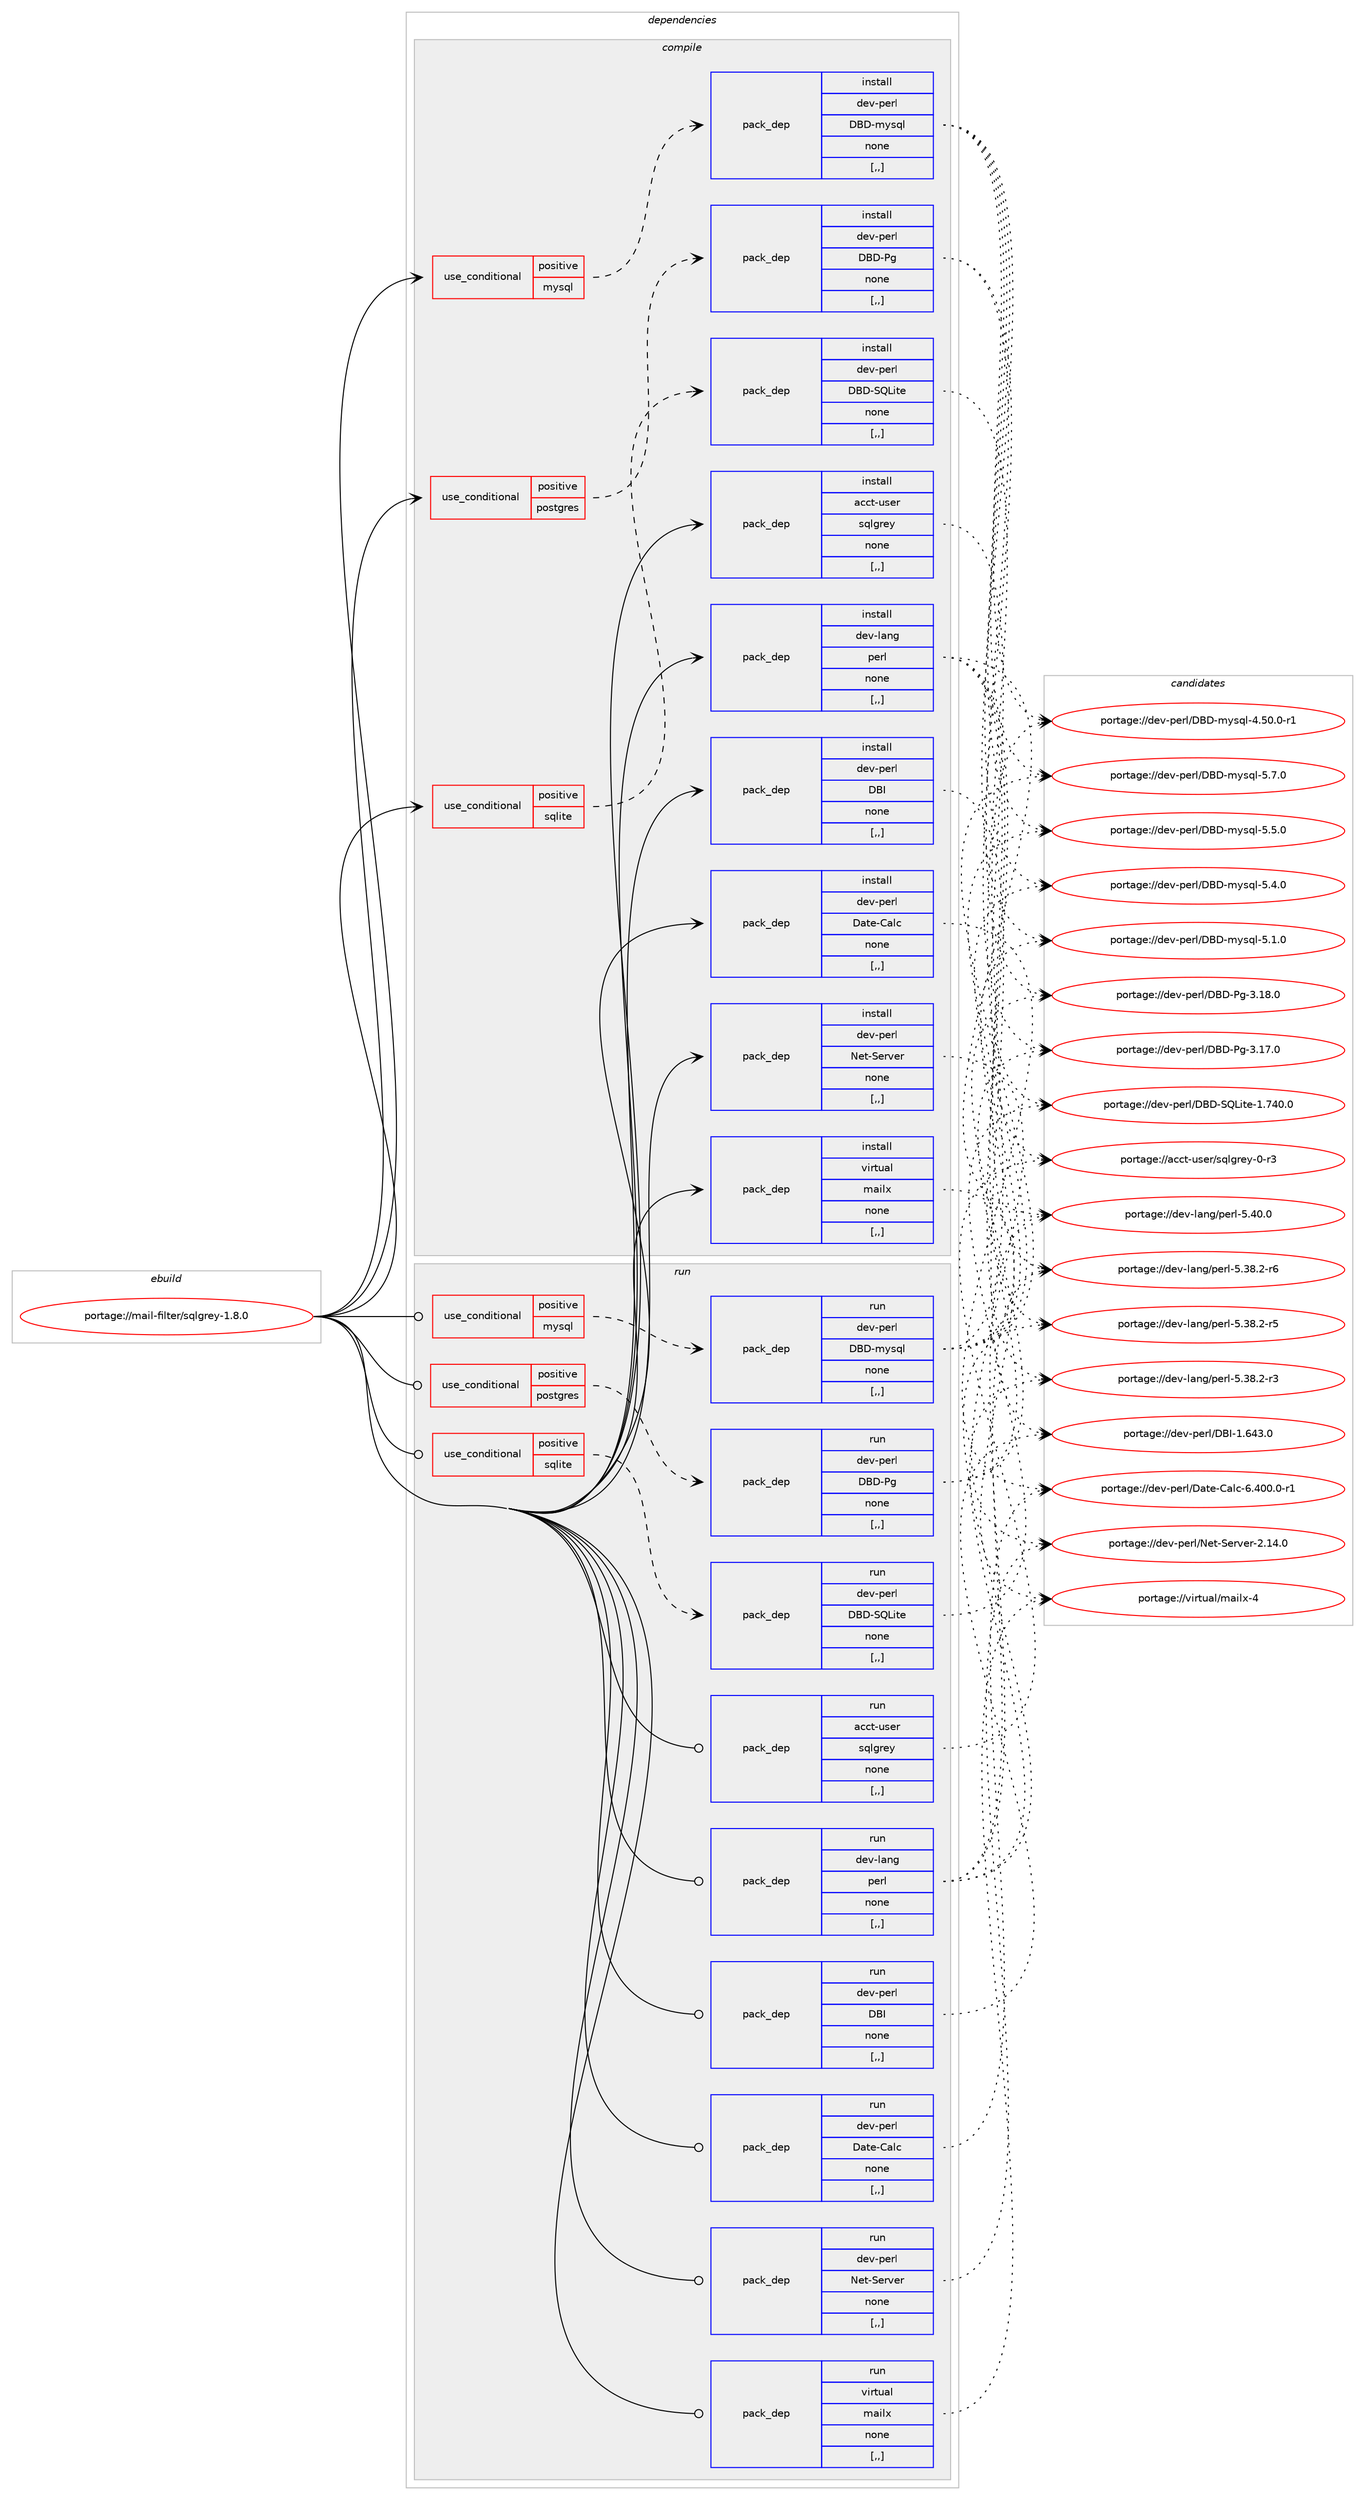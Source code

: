 digraph prolog {

# *************
# Graph options
# *************

newrank=true;
concentrate=true;
compound=true;
graph [rankdir=LR,fontname=Helvetica,fontsize=10,ranksep=1.5];#, ranksep=2.5, nodesep=0.2];
edge  [arrowhead=vee];
node  [fontname=Helvetica,fontsize=10];

# **********
# The ebuild
# **********

subgraph cluster_leftcol {
color=gray;
label=<<i>ebuild</i>>;
id [label="portage://mail-filter/sqlgrey-1.8.0", color=red, width=4, href="../mail-filter/sqlgrey-1.8.0.svg"];
}

# ****************
# The dependencies
# ****************

subgraph cluster_midcol {
color=gray;
label=<<i>dependencies</i>>;
subgraph cluster_compile {
fillcolor="#eeeeee";
style=filled;
label=<<i>compile</i>>;
subgraph cond202732 {
dependency787261 [label=<<TABLE BORDER="0" CELLBORDER="1" CELLSPACING="0" CELLPADDING="4"><TR><TD ROWSPAN="3" CELLPADDING="10">use_conditional</TD></TR><TR><TD>positive</TD></TR><TR><TD>mysql</TD></TR></TABLE>>, shape=none, color=red];
subgraph pack578467 {
dependency787262 [label=<<TABLE BORDER="0" CELLBORDER="1" CELLSPACING="0" CELLPADDING="4" WIDTH="220"><TR><TD ROWSPAN="6" CELLPADDING="30">pack_dep</TD></TR><TR><TD WIDTH="110">install</TD></TR><TR><TD>dev-perl</TD></TR><TR><TD>DBD-mysql</TD></TR><TR><TD>none</TD></TR><TR><TD>[,,]</TD></TR></TABLE>>, shape=none, color=blue];
}
dependency787261:e -> dependency787262:w [weight=20,style="dashed",arrowhead="vee"];
}
id:e -> dependency787261:w [weight=20,style="solid",arrowhead="vee"];
subgraph cond202733 {
dependency787263 [label=<<TABLE BORDER="0" CELLBORDER="1" CELLSPACING="0" CELLPADDING="4"><TR><TD ROWSPAN="3" CELLPADDING="10">use_conditional</TD></TR><TR><TD>positive</TD></TR><TR><TD>postgres</TD></TR></TABLE>>, shape=none, color=red];
subgraph pack578468 {
dependency787264 [label=<<TABLE BORDER="0" CELLBORDER="1" CELLSPACING="0" CELLPADDING="4" WIDTH="220"><TR><TD ROWSPAN="6" CELLPADDING="30">pack_dep</TD></TR><TR><TD WIDTH="110">install</TD></TR><TR><TD>dev-perl</TD></TR><TR><TD>DBD-Pg</TD></TR><TR><TD>none</TD></TR><TR><TD>[,,]</TD></TR></TABLE>>, shape=none, color=blue];
}
dependency787263:e -> dependency787264:w [weight=20,style="dashed",arrowhead="vee"];
}
id:e -> dependency787263:w [weight=20,style="solid",arrowhead="vee"];
subgraph cond202734 {
dependency787265 [label=<<TABLE BORDER="0" CELLBORDER="1" CELLSPACING="0" CELLPADDING="4"><TR><TD ROWSPAN="3" CELLPADDING="10">use_conditional</TD></TR><TR><TD>positive</TD></TR><TR><TD>sqlite</TD></TR></TABLE>>, shape=none, color=red];
subgraph pack578469 {
dependency787266 [label=<<TABLE BORDER="0" CELLBORDER="1" CELLSPACING="0" CELLPADDING="4" WIDTH="220"><TR><TD ROWSPAN="6" CELLPADDING="30">pack_dep</TD></TR><TR><TD WIDTH="110">install</TD></TR><TR><TD>dev-perl</TD></TR><TR><TD>DBD-SQLite</TD></TR><TR><TD>none</TD></TR><TR><TD>[,,]</TD></TR></TABLE>>, shape=none, color=blue];
}
dependency787265:e -> dependency787266:w [weight=20,style="dashed",arrowhead="vee"];
}
id:e -> dependency787265:w [weight=20,style="solid",arrowhead="vee"];
subgraph pack578470 {
dependency787267 [label=<<TABLE BORDER="0" CELLBORDER="1" CELLSPACING="0" CELLPADDING="4" WIDTH="220"><TR><TD ROWSPAN="6" CELLPADDING="30">pack_dep</TD></TR><TR><TD WIDTH="110">install</TD></TR><TR><TD>acct-user</TD></TR><TR><TD>sqlgrey</TD></TR><TR><TD>none</TD></TR><TR><TD>[,,]</TD></TR></TABLE>>, shape=none, color=blue];
}
id:e -> dependency787267:w [weight=20,style="solid",arrowhead="vee"];
subgraph pack578471 {
dependency787268 [label=<<TABLE BORDER="0" CELLBORDER="1" CELLSPACING="0" CELLPADDING="4" WIDTH="220"><TR><TD ROWSPAN="6" CELLPADDING="30">pack_dep</TD></TR><TR><TD WIDTH="110">install</TD></TR><TR><TD>dev-lang</TD></TR><TR><TD>perl</TD></TR><TR><TD>none</TD></TR><TR><TD>[,,]</TD></TR></TABLE>>, shape=none, color=blue];
}
id:e -> dependency787268:w [weight=20,style="solid",arrowhead="vee"];
subgraph pack578472 {
dependency787269 [label=<<TABLE BORDER="0" CELLBORDER="1" CELLSPACING="0" CELLPADDING="4" WIDTH="220"><TR><TD ROWSPAN="6" CELLPADDING="30">pack_dep</TD></TR><TR><TD WIDTH="110">install</TD></TR><TR><TD>dev-perl</TD></TR><TR><TD>DBI</TD></TR><TR><TD>none</TD></TR><TR><TD>[,,]</TD></TR></TABLE>>, shape=none, color=blue];
}
id:e -> dependency787269:w [weight=20,style="solid",arrowhead="vee"];
subgraph pack578473 {
dependency787270 [label=<<TABLE BORDER="0" CELLBORDER="1" CELLSPACING="0" CELLPADDING="4" WIDTH="220"><TR><TD ROWSPAN="6" CELLPADDING="30">pack_dep</TD></TR><TR><TD WIDTH="110">install</TD></TR><TR><TD>dev-perl</TD></TR><TR><TD>Date-Calc</TD></TR><TR><TD>none</TD></TR><TR><TD>[,,]</TD></TR></TABLE>>, shape=none, color=blue];
}
id:e -> dependency787270:w [weight=20,style="solid",arrowhead="vee"];
subgraph pack578474 {
dependency787271 [label=<<TABLE BORDER="0" CELLBORDER="1" CELLSPACING="0" CELLPADDING="4" WIDTH="220"><TR><TD ROWSPAN="6" CELLPADDING="30">pack_dep</TD></TR><TR><TD WIDTH="110">install</TD></TR><TR><TD>dev-perl</TD></TR><TR><TD>Net-Server</TD></TR><TR><TD>none</TD></TR><TR><TD>[,,]</TD></TR></TABLE>>, shape=none, color=blue];
}
id:e -> dependency787271:w [weight=20,style="solid",arrowhead="vee"];
subgraph pack578475 {
dependency787272 [label=<<TABLE BORDER="0" CELLBORDER="1" CELLSPACING="0" CELLPADDING="4" WIDTH="220"><TR><TD ROWSPAN="6" CELLPADDING="30">pack_dep</TD></TR><TR><TD WIDTH="110">install</TD></TR><TR><TD>virtual</TD></TR><TR><TD>mailx</TD></TR><TR><TD>none</TD></TR><TR><TD>[,,]</TD></TR></TABLE>>, shape=none, color=blue];
}
id:e -> dependency787272:w [weight=20,style="solid",arrowhead="vee"];
}
subgraph cluster_compileandrun {
fillcolor="#eeeeee";
style=filled;
label=<<i>compile and run</i>>;
}
subgraph cluster_run {
fillcolor="#eeeeee";
style=filled;
label=<<i>run</i>>;
subgraph cond202735 {
dependency787273 [label=<<TABLE BORDER="0" CELLBORDER="1" CELLSPACING="0" CELLPADDING="4"><TR><TD ROWSPAN="3" CELLPADDING="10">use_conditional</TD></TR><TR><TD>positive</TD></TR><TR><TD>mysql</TD></TR></TABLE>>, shape=none, color=red];
subgraph pack578476 {
dependency787274 [label=<<TABLE BORDER="0" CELLBORDER="1" CELLSPACING="0" CELLPADDING="4" WIDTH="220"><TR><TD ROWSPAN="6" CELLPADDING="30">pack_dep</TD></TR><TR><TD WIDTH="110">run</TD></TR><TR><TD>dev-perl</TD></TR><TR><TD>DBD-mysql</TD></TR><TR><TD>none</TD></TR><TR><TD>[,,]</TD></TR></TABLE>>, shape=none, color=blue];
}
dependency787273:e -> dependency787274:w [weight=20,style="dashed",arrowhead="vee"];
}
id:e -> dependency787273:w [weight=20,style="solid",arrowhead="odot"];
subgraph cond202736 {
dependency787275 [label=<<TABLE BORDER="0" CELLBORDER="1" CELLSPACING="0" CELLPADDING="4"><TR><TD ROWSPAN="3" CELLPADDING="10">use_conditional</TD></TR><TR><TD>positive</TD></TR><TR><TD>postgres</TD></TR></TABLE>>, shape=none, color=red];
subgraph pack578477 {
dependency787276 [label=<<TABLE BORDER="0" CELLBORDER="1" CELLSPACING="0" CELLPADDING="4" WIDTH="220"><TR><TD ROWSPAN="6" CELLPADDING="30">pack_dep</TD></TR><TR><TD WIDTH="110">run</TD></TR><TR><TD>dev-perl</TD></TR><TR><TD>DBD-Pg</TD></TR><TR><TD>none</TD></TR><TR><TD>[,,]</TD></TR></TABLE>>, shape=none, color=blue];
}
dependency787275:e -> dependency787276:w [weight=20,style="dashed",arrowhead="vee"];
}
id:e -> dependency787275:w [weight=20,style="solid",arrowhead="odot"];
subgraph cond202737 {
dependency787277 [label=<<TABLE BORDER="0" CELLBORDER="1" CELLSPACING="0" CELLPADDING="4"><TR><TD ROWSPAN="3" CELLPADDING="10">use_conditional</TD></TR><TR><TD>positive</TD></TR><TR><TD>sqlite</TD></TR></TABLE>>, shape=none, color=red];
subgraph pack578478 {
dependency787278 [label=<<TABLE BORDER="0" CELLBORDER="1" CELLSPACING="0" CELLPADDING="4" WIDTH="220"><TR><TD ROWSPAN="6" CELLPADDING="30">pack_dep</TD></TR><TR><TD WIDTH="110">run</TD></TR><TR><TD>dev-perl</TD></TR><TR><TD>DBD-SQLite</TD></TR><TR><TD>none</TD></TR><TR><TD>[,,]</TD></TR></TABLE>>, shape=none, color=blue];
}
dependency787277:e -> dependency787278:w [weight=20,style="dashed",arrowhead="vee"];
}
id:e -> dependency787277:w [weight=20,style="solid",arrowhead="odot"];
subgraph pack578479 {
dependency787279 [label=<<TABLE BORDER="0" CELLBORDER="1" CELLSPACING="0" CELLPADDING="4" WIDTH="220"><TR><TD ROWSPAN="6" CELLPADDING="30">pack_dep</TD></TR><TR><TD WIDTH="110">run</TD></TR><TR><TD>acct-user</TD></TR><TR><TD>sqlgrey</TD></TR><TR><TD>none</TD></TR><TR><TD>[,,]</TD></TR></TABLE>>, shape=none, color=blue];
}
id:e -> dependency787279:w [weight=20,style="solid",arrowhead="odot"];
subgraph pack578480 {
dependency787280 [label=<<TABLE BORDER="0" CELLBORDER="1" CELLSPACING="0" CELLPADDING="4" WIDTH="220"><TR><TD ROWSPAN="6" CELLPADDING="30">pack_dep</TD></TR><TR><TD WIDTH="110">run</TD></TR><TR><TD>dev-lang</TD></TR><TR><TD>perl</TD></TR><TR><TD>none</TD></TR><TR><TD>[,,]</TD></TR></TABLE>>, shape=none, color=blue];
}
id:e -> dependency787280:w [weight=20,style="solid",arrowhead="odot"];
subgraph pack578481 {
dependency787281 [label=<<TABLE BORDER="0" CELLBORDER="1" CELLSPACING="0" CELLPADDING="4" WIDTH="220"><TR><TD ROWSPAN="6" CELLPADDING="30">pack_dep</TD></TR><TR><TD WIDTH="110">run</TD></TR><TR><TD>dev-perl</TD></TR><TR><TD>DBI</TD></TR><TR><TD>none</TD></TR><TR><TD>[,,]</TD></TR></TABLE>>, shape=none, color=blue];
}
id:e -> dependency787281:w [weight=20,style="solid",arrowhead="odot"];
subgraph pack578482 {
dependency787282 [label=<<TABLE BORDER="0" CELLBORDER="1" CELLSPACING="0" CELLPADDING="4" WIDTH="220"><TR><TD ROWSPAN="6" CELLPADDING="30">pack_dep</TD></TR><TR><TD WIDTH="110">run</TD></TR><TR><TD>dev-perl</TD></TR><TR><TD>Date-Calc</TD></TR><TR><TD>none</TD></TR><TR><TD>[,,]</TD></TR></TABLE>>, shape=none, color=blue];
}
id:e -> dependency787282:w [weight=20,style="solid",arrowhead="odot"];
subgraph pack578483 {
dependency787283 [label=<<TABLE BORDER="0" CELLBORDER="1" CELLSPACING="0" CELLPADDING="4" WIDTH="220"><TR><TD ROWSPAN="6" CELLPADDING="30">pack_dep</TD></TR><TR><TD WIDTH="110">run</TD></TR><TR><TD>dev-perl</TD></TR><TR><TD>Net-Server</TD></TR><TR><TD>none</TD></TR><TR><TD>[,,]</TD></TR></TABLE>>, shape=none, color=blue];
}
id:e -> dependency787283:w [weight=20,style="solid",arrowhead="odot"];
subgraph pack578484 {
dependency787284 [label=<<TABLE BORDER="0" CELLBORDER="1" CELLSPACING="0" CELLPADDING="4" WIDTH="220"><TR><TD ROWSPAN="6" CELLPADDING="30">pack_dep</TD></TR><TR><TD WIDTH="110">run</TD></TR><TR><TD>virtual</TD></TR><TR><TD>mailx</TD></TR><TR><TD>none</TD></TR><TR><TD>[,,]</TD></TR></TABLE>>, shape=none, color=blue];
}
id:e -> dependency787284:w [weight=20,style="solid",arrowhead="odot"];
}
}

# **************
# The candidates
# **************

subgraph cluster_choices {
rank=same;
color=gray;
label=<<i>candidates</i>>;

subgraph choice578467 {
color=black;
nodesep=1;
choice100101118451121011141084768666845109121115113108455346554648 [label="portage://dev-perl/DBD-mysql-5.7.0", color=red, width=4,href="../dev-perl/DBD-mysql-5.7.0.svg"];
choice100101118451121011141084768666845109121115113108455346534648 [label="portage://dev-perl/DBD-mysql-5.5.0", color=red, width=4,href="../dev-perl/DBD-mysql-5.5.0.svg"];
choice100101118451121011141084768666845109121115113108455346524648 [label="portage://dev-perl/DBD-mysql-5.4.0", color=red, width=4,href="../dev-perl/DBD-mysql-5.4.0.svg"];
choice100101118451121011141084768666845109121115113108455346494648 [label="portage://dev-perl/DBD-mysql-5.1.0", color=red, width=4,href="../dev-perl/DBD-mysql-5.1.0.svg"];
choice100101118451121011141084768666845109121115113108455246534846484511449 [label="portage://dev-perl/DBD-mysql-4.50.0-r1", color=red, width=4,href="../dev-perl/DBD-mysql-4.50.0-r1.svg"];
dependency787262:e -> choice100101118451121011141084768666845109121115113108455346554648:w [style=dotted,weight="100"];
dependency787262:e -> choice100101118451121011141084768666845109121115113108455346534648:w [style=dotted,weight="100"];
dependency787262:e -> choice100101118451121011141084768666845109121115113108455346524648:w [style=dotted,weight="100"];
dependency787262:e -> choice100101118451121011141084768666845109121115113108455346494648:w [style=dotted,weight="100"];
dependency787262:e -> choice100101118451121011141084768666845109121115113108455246534846484511449:w [style=dotted,weight="100"];
}
subgraph choice578468 {
color=black;
nodesep=1;
choice1001011184511210111410847686668458010345514649564648 [label="portage://dev-perl/DBD-Pg-3.18.0", color=red, width=4,href="../dev-perl/DBD-Pg-3.18.0.svg"];
choice1001011184511210111410847686668458010345514649554648 [label="portage://dev-perl/DBD-Pg-3.17.0", color=red, width=4,href="../dev-perl/DBD-Pg-3.17.0.svg"];
dependency787264:e -> choice1001011184511210111410847686668458010345514649564648:w [style=dotted,weight="100"];
dependency787264:e -> choice1001011184511210111410847686668458010345514649554648:w [style=dotted,weight="100"];
}
subgraph choice578469 {
color=black;
nodesep=1;
choice1001011184511210111410847686668458381761051161014549465552484648 [label="portage://dev-perl/DBD-SQLite-1.740.0", color=red, width=4,href="../dev-perl/DBD-SQLite-1.740.0.svg"];
dependency787266:e -> choice1001011184511210111410847686668458381761051161014549465552484648:w [style=dotted,weight="100"];
}
subgraph choice578470 {
color=black;
nodesep=1;
choice979999116451171151011144711511310810311410112145484511451 [label="portage://acct-user/sqlgrey-0-r3", color=red, width=4,href="../acct-user/sqlgrey-0-r3.svg"];
dependency787267:e -> choice979999116451171151011144711511310810311410112145484511451:w [style=dotted,weight="100"];
}
subgraph choice578471 {
color=black;
nodesep=1;
choice10010111845108971101034711210111410845534652484648 [label="portage://dev-lang/perl-5.40.0", color=red, width=4,href="../dev-lang/perl-5.40.0.svg"];
choice100101118451089711010347112101114108455346515646504511454 [label="portage://dev-lang/perl-5.38.2-r6", color=red, width=4,href="../dev-lang/perl-5.38.2-r6.svg"];
choice100101118451089711010347112101114108455346515646504511453 [label="portage://dev-lang/perl-5.38.2-r5", color=red, width=4,href="../dev-lang/perl-5.38.2-r5.svg"];
choice100101118451089711010347112101114108455346515646504511451 [label="portage://dev-lang/perl-5.38.2-r3", color=red, width=4,href="../dev-lang/perl-5.38.2-r3.svg"];
dependency787268:e -> choice10010111845108971101034711210111410845534652484648:w [style=dotted,weight="100"];
dependency787268:e -> choice100101118451089711010347112101114108455346515646504511454:w [style=dotted,weight="100"];
dependency787268:e -> choice100101118451089711010347112101114108455346515646504511453:w [style=dotted,weight="100"];
dependency787268:e -> choice100101118451089711010347112101114108455346515646504511451:w [style=dotted,weight="100"];
}
subgraph choice578472 {
color=black;
nodesep=1;
choice10010111845112101114108476866734549465452514648 [label="portage://dev-perl/DBI-1.643.0", color=red, width=4,href="../dev-perl/DBI-1.643.0.svg"];
dependency787269:e -> choice10010111845112101114108476866734549465452514648:w [style=dotted,weight="100"];
}
subgraph choice578473 {
color=black;
nodesep=1;
choice100101118451121011141084768971161014567971089945544652484846484511449 [label="portage://dev-perl/Date-Calc-6.400.0-r1", color=red, width=4,href="../dev-perl/Date-Calc-6.400.0-r1.svg"];
dependency787270:e -> choice100101118451121011141084768971161014567971089945544652484846484511449:w [style=dotted,weight="100"];
}
subgraph choice578474 {
color=black;
nodesep=1;
choice100101118451121011141084778101116458310111411810111445504649524648 [label="portage://dev-perl/Net-Server-2.14.0", color=red, width=4,href="../dev-perl/Net-Server-2.14.0.svg"];
dependency787271:e -> choice100101118451121011141084778101116458310111411810111445504649524648:w [style=dotted,weight="100"];
}
subgraph choice578475 {
color=black;
nodesep=1;
choice1181051141161179710847109971051081204552 [label="portage://virtual/mailx-4", color=red, width=4,href="../virtual/mailx-4.svg"];
dependency787272:e -> choice1181051141161179710847109971051081204552:w [style=dotted,weight="100"];
}
subgraph choice578476 {
color=black;
nodesep=1;
choice100101118451121011141084768666845109121115113108455346554648 [label="portage://dev-perl/DBD-mysql-5.7.0", color=red, width=4,href="../dev-perl/DBD-mysql-5.7.0.svg"];
choice100101118451121011141084768666845109121115113108455346534648 [label="portage://dev-perl/DBD-mysql-5.5.0", color=red, width=4,href="../dev-perl/DBD-mysql-5.5.0.svg"];
choice100101118451121011141084768666845109121115113108455346524648 [label="portage://dev-perl/DBD-mysql-5.4.0", color=red, width=4,href="../dev-perl/DBD-mysql-5.4.0.svg"];
choice100101118451121011141084768666845109121115113108455346494648 [label="portage://dev-perl/DBD-mysql-5.1.0", color=red, width=4,href="../dev-perl/DBD-mysql-5.1.0.svg"];
choice100101118451121011141084768666845109121115113108455246534846484511449 [label="portage://dev-perl/DBD-mysql-4.50.0-r1", color=red, width=4,href="../dev-perl/DBD-mysql-4.50.0-r1.svg"];
dependency787274:e -> choice100101118451121011141084768666845109121115113108455346554648:w [style=dotted,weight="100"];
dependency787274:e -> choice100101118451121011141084768666845109121115113108455346534648:w [style=dotted,weight="100"];
dependency787274:e -> choice100101118451121011141084768666845109121115113108455346524648:w [style=dotted,weight="100"];
dependency787274:e -> choice100101118451121011141084768666845109121115113108455346494648:w [style=dotted,weight="100"];
dependency787274:e -> choice100101118451121011141084768666845109121115113108455246534846484511449:w [style=dotted,weight="100"];
}
subgraph choice578477 {
color=black;
nodesep=1;
choice1001011184511210111410847686668458010345514649564648 [label="portage://dev-perl/DBD-Pg-3.18.0", color=red, width=4,href="../dev-perl/DBD-Pg-3.18.0.svg"];
choice1001011184511210111410847686668458010345514649554648 [label="portage://dev-perl/DBD-Pg-3.17.0", color=red, width=4,href="../dev-perl/DBD-Pg-3.17.0.svg"];
dependency787276:e -> choice1001011184511210111410847686668458010345514649564648:w [style=dotted,weight="100"];
dependency787276:e -> choice1001011184511210111410847686668458010345514649554648:w [style=dotted,weight="100"];
}
subgraph choice578478 {
color=black;
nodesep=1;
choice1001011184511210111410847686668458381761051161014549465552484648 [label="portage://dev-perl/DBD-SQLite-1.740.0", color=red, width=4,href="../dev-perl/DBD-SQLite-1.740.0.svg"];
dependency787278:e -> choice1001011184511210111410847686668458381761051161014549465552484648:w [style=dotted,weight="100"];
}
subgraph choice578479 {
color=black;
nodesep=1;
choice979999116451171151011144711511310810311410112145484511451 [label="portage://acct-user/sqlgrey-0-r3", color=red, width=4,href="../acct-user/sqlgrey-0-r3.svg"];
dependency787279:e -> choice979999116451171151011144711511310810311410112145484511451:w [style=dotted,weight="100"];
}
subgraph choice578480 {
color=black;
nodesep=1;
choice10010111845108971101034711210111410845534652484648 [label="portage://dev-lang/perl-5.40.0", color=red, width=4,href="../dev-lang/perl-5.40.0.svg"];
choice100101118451089711010347112101114108455346515646504511454 [label="portage://dev-lang/perl-5.38.2-r6", color=red, width=4,href="../dev-lang/perl-5.38.2-r6.svg"];
choice100101118451089711010347112101114108455346515646504511453 [label="portage://dev-lang/perl-5.38.2-r5", color=red, width=4,href="../dev-lang/perl-5.38.2-r5.svg"];
choice100101118451089711010347112101114108455346515646504511451 [label="portage://dev-lang/perl-5.38.2-r3", color=red, width=4,href="../dev-lang/perl-5.38.2-r3.svg"];
dependency787280:e -> choice10010111845108971101034711210111410845534652484648:w [style=dotted,weight="100"];
dependency787280:e -> choice100101118451089711010347112101114108455346515646504511454:w [style=dotted,weight="100"];
dependency787280:e -> choice100101118451089711010347112101114108455346515646504511453:w [style=dotted,weight="100"];
dependency787280:e -> choice100101118451089711010347112101114108455346515646504511451:w [style=dotted,weight="100"];
}
subgraph choice578481 {
color=black;
nodesep=1;
choice10010111845112101114108476866734549465452514648 [label="portage://dev-perl/DBI-1.643.0", color=red, width=4,href="../dev-perl/DBI-1.643.0.svg"];
dependency787281:e -> choice10010111845112101114108476866734549465452514648:w [style=dotted,weight="100"];
}
subgraph choice578482 {
color=black;
nodesep=1;
choice100101118451121011141084768971161014567971089945544652484846484511449 [label="portage://dev-perl/Date-Calc-6.400.0-r1", color=red, width=4,href="../dev-perl/Date-Calc-6.400.0-r1.svg"];
dependency787282:e -> choice100101118451121011141084768971161014567971089945544652484846484511449:w [style=dotted,weight="100"];
}
subgraph choice578483 {
color=black;
nodesep=1;
choice100101118451121011141084778101116458310111411810111445504649524648 [label="portage://dev-perl/Net-Server-2.14.0", color=red, width=4,href="../dev-perl/Net-Server-2.14.0.svg"];
dependency787283:e -> choice100101118451121011141084778101116458310111411810111445504649524648:w [style=dotted,weight="100"];
}
subgraph choice578484 {
color=black;
nodesep=1;
choice1181051141161179710847109971051081204552 [label="portage://virtual/mailx-4", color=red, width=4,href="../virtual/mailx-4.svg"];
dependency787284:e -> choice1181051141161179710847109971051081204552:w [style=dotted,weight="100"];
}
}

}
